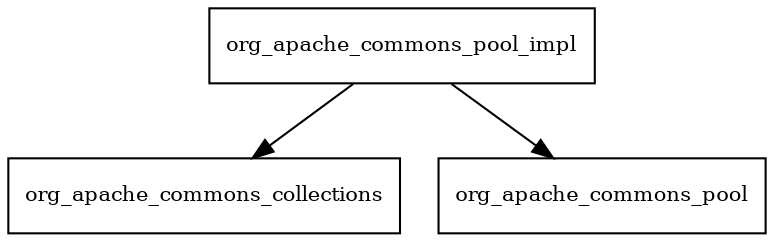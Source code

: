 digraph commons_pool_1_2_package_dependencies {
  node [shape = box, fontsize=10.0];
  org_apache_commons_pool_impl -> org_apache_commons_collections;
  org_apache_commons_pool_impl -> org_apache_commons_pool;
}
